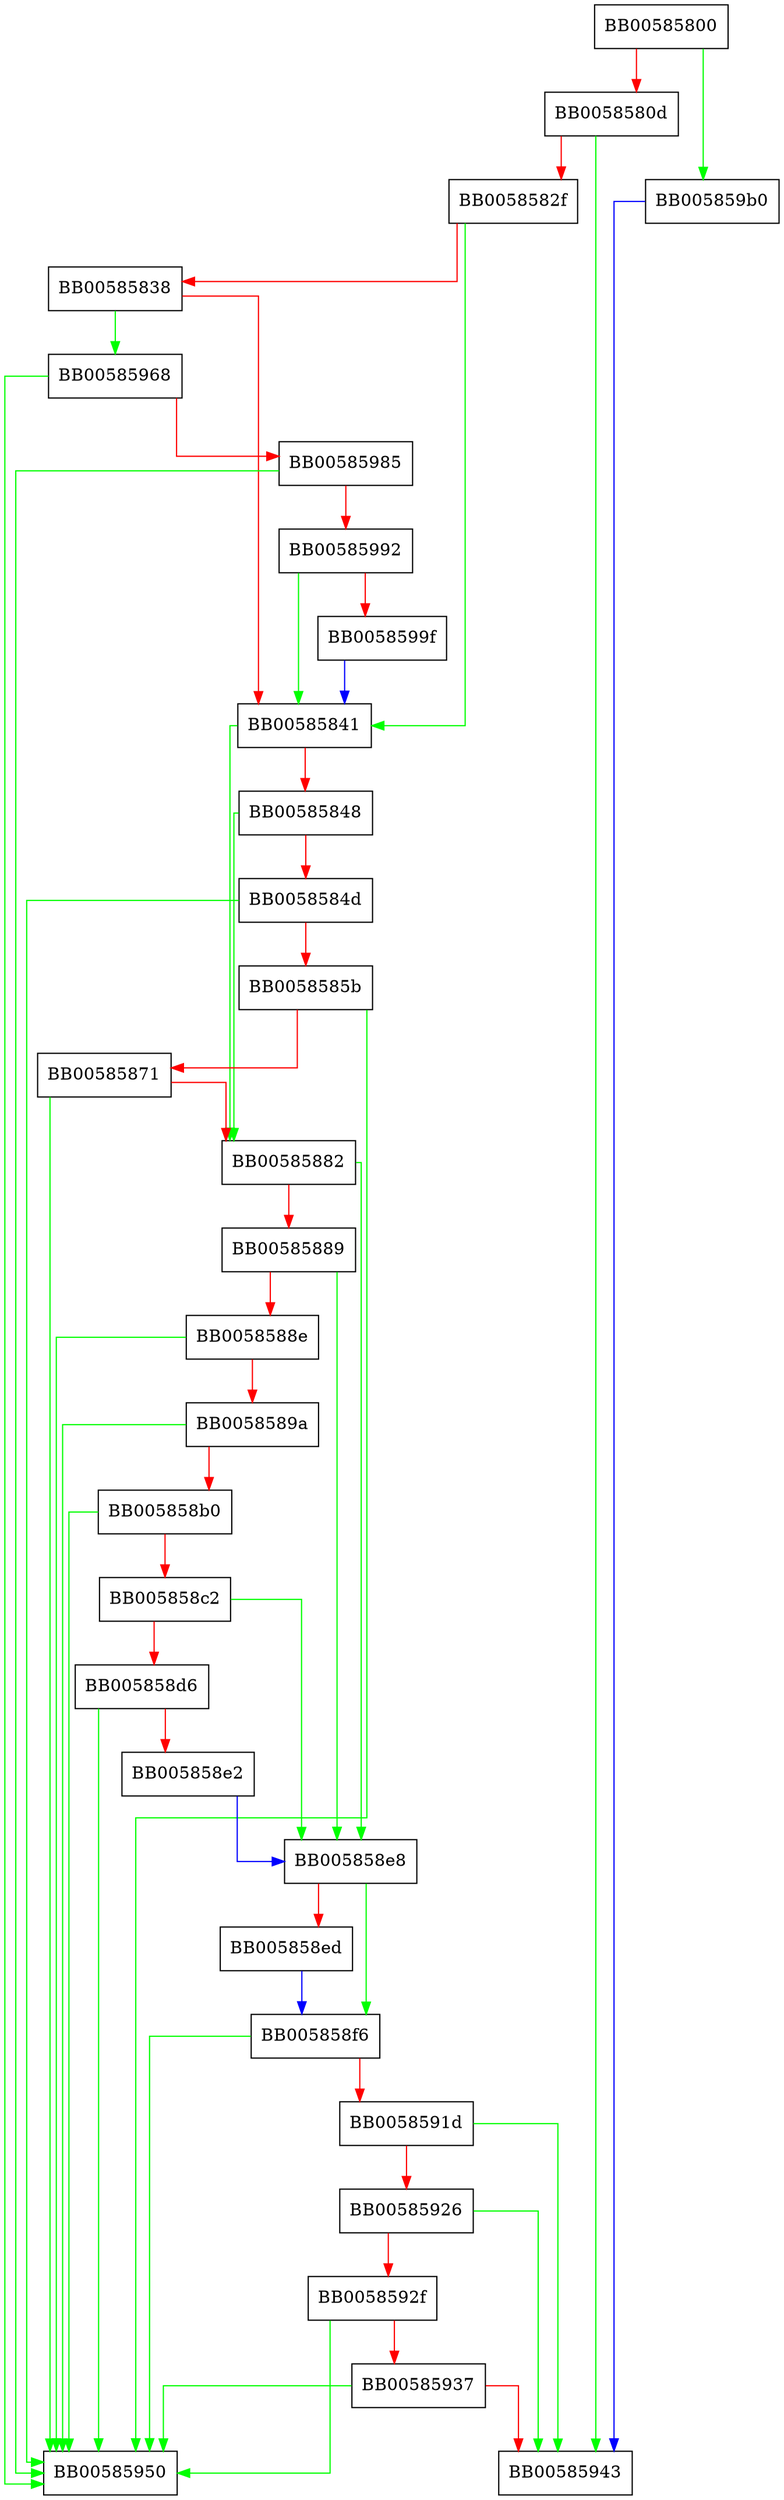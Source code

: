 digraph ossl_ec_key_dup {
  node [shape="box"];
  graph [splines=ortho];
  BB00585800 -> BB005859b0 [color="green"];
  BB00585800 -> BB0058580d [color="red"];
  BB0058580d -> BB00585943 [color="green"];
  BB0058580d -> BB0058582f [color="red"];
  BB0058582f -> BB00585841 [color="green"];
  BB0058582f -> BB00585838 [color="red"];
  BB00585838 -> BB00585968 [color="green"];
  BB00585838 -> BB00585841 [color="red"];
  BB00585841 -> BB00585882 [color="green"];
  BB00585841 -> BB00585848 [color="red"];
  BB00585848 -> BB00585882 [color="green"];
  BB00585848 -> BB0058584d [color="red"];
  BB0058584d -> BB00585950 [color="green"];
  BB0058584d -> BB0058585b [color="red"];
  BB0058585b -> BB00585950 [color="green"];
  BB0058585b -> BB00585871 [color="red"];
  BB00585871 -> BB00585950 [color="green"];
  BB00585871 -> BB00585882 [color="red"];
  BB00585882 -> BB005858e8 [color="green"];
  BB00585882 -> BB00585889 [color="red"];
  BB00585889 -> BB005858e8 [color="green"];
  BB00585889 -> BB0058588e [color="red"];
  BB0058588e -> BB00585950 [color="green"];
  BB0058588e -> BB0058589a [color="red"];
  BB0058589a -> BB00585950 [color="green"];
  BB0058589a -> BB005858b0 [color="red"];
  BB005858b0 -> BB00585950 [color="green"];
  BB005858b0 -> BB005858c2 [color="red"];
  BB005858c2 -> BB005858e8 [color="green"];
  BB005858c2 -> BB005858d6 [color="red"];
  BB005858d6 -> BB00585950 [color="green"];
  BB005858d6 -> BB005858e2 [color="red"];
  BB005858e2 -> BB005858e8 [color="blue"];
  BB005858e8 -> BB005858f6 [color="green"];
  BB005858e8 -> BB005858ed [color="red"];
  BB005858ed -> BB005858f6 [color="blue"];
  BB005858f6 -> BB00585950 [color="green"];
  BB005858f6 -> BB0058591d [color="red"];
  BB0058591d -> BB00585943 [color="green"];
  BB0058591d -> BB00585926 [color="red"];
  BB00585926 -> BB00585943 [color="green"];
  BB00585926 -> BB0058592f [color="red"];
  BB0058592f -> BB00585950 [color="green"];
  BB0058592f -> BB00585937 [color="red"];
  BB00585937 -> BB00585950 [color="green"];
  BB00585937 -> BB00585943 [color="red"];
  BB00585968 -> BB00585950 [color="green"];
  BB00585968 -> BB00585985 [color="red"];
  BB00585985 -> BB00585950 [color="green"];
  BB00585985 -> BB00585992 [color="red"];
  BB00585992 -> BB00585841 [color="green"];
  BB00585992 -> BB0058599f [color="red"];
  BB0058599f -> BB00585841 [color="blue"];
  BB005859b0 -> BB00585943 [color="blue"];
}